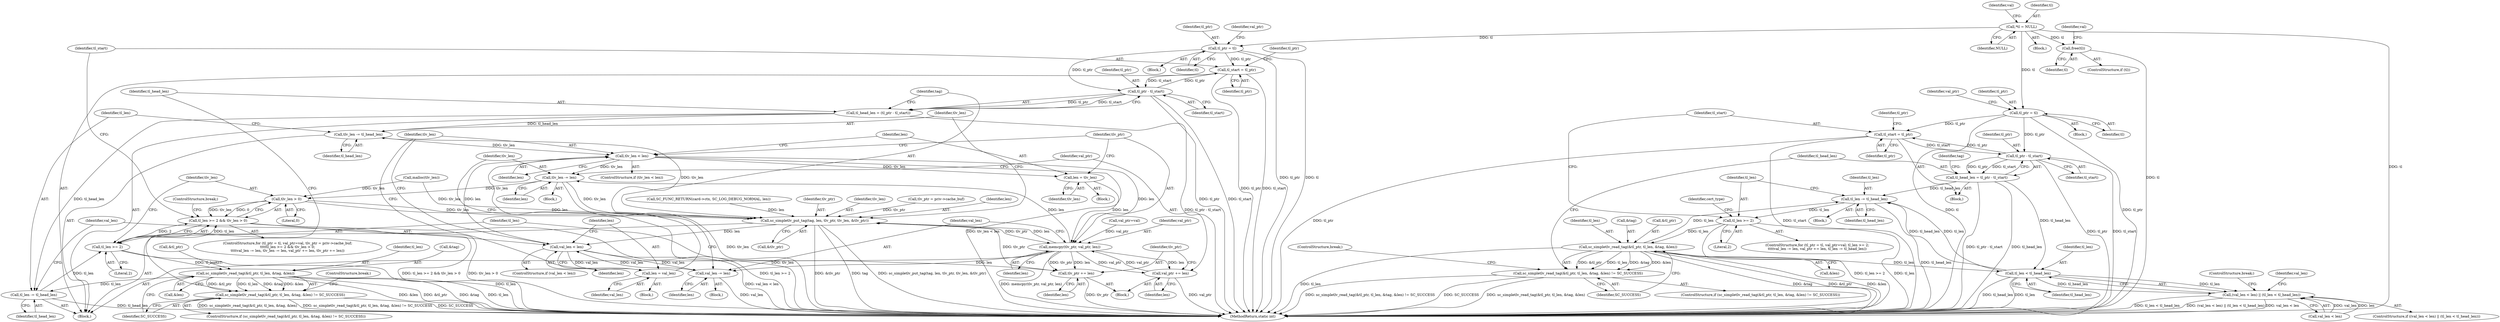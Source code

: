 digraph "0_OpenSC_8fe377e93b4b56060e5bbfb6f3142ceaeca744fa_3@pointer" {
"1000126" [label="(Call,*tl = NULL)"];
"1000304" [label="(Call,tl_ptr = tl)"];
"1000339" [label="(Call,tl_start = tl_ptr)"];
"1000356" [label="(Call,tl_ptr - tl_start)"];
"1000354" [label="(Call,tl_head_len = (tl_ptr - tl_start))"];
"1000366" [label="(Call,tlv_len -= tl_head_len)"];
"1000381" [label="(Call,tlv_len < len)"];
"1000328" [label="(Call,tlv_len -= len)"];
"1000320" [label="(Call,tlv_len > 0)"];
"1000316" [label="(Call,tl_len >= 2 && tlv_len > 0)"];
"1000359" [label="(Call,sc_simpletlv_put_tag(tag, len, tlv_ptr, tlv_len, &tlv_ptr))"];
"1000373" [label="(Call,val_len < len)"];
"1000324" [label="(Call,val_len -= len)"];
"1000377" [label="(Call,len = val_len)"];
"1000388" [label="(Call,memcpy(tlv_ptr, val_ptr, len))"];
"1000332" [label="(Call,val_ptr += len)"];
"1000335" [label="(Call,tlv_ptr += len)"];
"1000385" [label="(Call,len = tlv_len)"];
"1000369" [label="(Call,tl_len -= tl_head_len)"];
"1000317" [label="(Call,tl_len >= 2)"];
"1000344" [label="(Call,sc_simpletlv_read_tag(&tl_ptr, tl_len, &tag, &len))"];
"1000343" [label="(Call,sc_simpletlv_read_tag(&tl_ptr, tl_len, &tag, &len) != SC_SUCCESS)"];
"1000413" [label="(Call,tl_ptr = tl)"];
"1000434" [label="(Call,tl_start = tl_ptr)"];
"1000451" [label="(Call,tl_ptr - tl_start)"];
"1000449" [label="(Call,tl_head_len = tl_ptr - tl_start)"];
"1000430" [label="(Call,tl_len -= tl_head_len)"];
"1000419" [label="(Call,tl_len >= 2)"];
"1000439" [label="(Call,sc_simpletlv_read_tag(&tl_ptr, tl_len, &tag, &len))"];
"1000438" [label="(Call,sc_simpletlv_read_tag(&tl_ptr, tl_len, &tag, &len) != SC_SUCCESS)"];
"1000500" [label="(Call,tl_len < tl_head_len)"];
"1000496" [label="(Call,(val_len < len) || (tl_len < tl_head_len))"];
"1000615" [label="(Call,free(tl))"];
"1000618" [label="(Identifier,val)"];
"1000321" [label="(Identifier,tlv_len)"];
"1000364" [label="(Call,&tlv_ptr)"];
"1000421" [label="(Literal,2)"];
"1000354" [label="(Call,tl_head_len = (tl_ptr - tl_start))"];
"1000303" [label="(Block,)"];
"1000373" [label="(Call,val_len < len)"];
"1000439" [label="(Call,sc_simpletlv_read_tag(&tl_ptr, tl_len, &tag, &len))"];
"1000381" [label="(Call,tlv_len < len)"];
"1000371" [label="(Identifier,tl_head_len)"];
"1000443" [label="(Call,&tag)"];
"1000347" [label="(Identifier,tl_len)"];
"1000613" [label="(ControlStructure,if (tl))"];
"1000369" [label="(Call,tl_len -= tl_head_len)"];
"1000445" [label="(Call,&len)"];
"1000426" [label="(Block,)"];
"1000327" [label="(Block,)"];
"1000302" [label="(ControlStructure,for (tl_ptr = tl, val_ptr=val, tlv_ptr = priv->cache_buf;\n\t\t\t\ttl_len >= 2 && tlv_len > 0;\n\t\t\t\tval_len -= len, tlv_len -= len, val_ptr += len, tlv_ptr += len))"];
"1000341" [label="(Identifier,tl_ptr)"];
"1000432" [label="(Identifier,tl_head_len)"];
"1000309" [label="(Identifier,val_ptr)"];
"1000440" [label="(Call,&tl_ptr)"];
"1000128" [label="(Identifier,NULL)"];
"1000328" [label="(Call,tlv_len -= len)"];
"1000363" [label="(Identifier,tlv_len)"];
"1000350" [label="(Call,&len)"];
"1000311" [label="(Call,tlv_ptr = priv->cache_buf)"];
"1000435" [label="(Identifier,tl_start)"];
"1000413" [label="(Call,tl_ptr = tl)"];
"1000431" [label="(Identifier,tl_len)"];
"1000391" [label="(Identifier,len)"];
"1000352" [label="(Identifier,SC_SUCCESS)"];
"1000356" [label="(Call,tl_ptr - tl_start)"];
"1000304" [label="(Call,tl_ptr = tl)"];
"1000355" [label="(Identifier,tl_head_len)"];
"1000374" [label="(Identifier,val_len)"];
"1000131" [label="(Identifier,val)"];
"1000500" [label="(Call,tl_len < tl_head_len)"];
"1000368" [label="(Identifier,tl_head_len)"];
"1000390" [label="(Identifier,val_ptr)"];
"1000375" [label="(Identifier,len)"];
"1000448" [label="(ControlStructure,break;)"];
"1000412" [label="(Block,)"];
"1000127" [label="(Identifier,tl)"];
"1000331" [label="(Block,)"];
"1000323" [label="(Block,)"];
"1000415" [label="(Identifier,tl)"];
"1000377" [label="(Call,len = val_len)"];
"1000388" [label="(Call,memcpy(tlv_ptr, val_ptr, len))"];
"1000335" [label="(Call,tlv_ptr += len)"];
"1000333" [label="(Identifier,val_ptr)"];
"1000359" [label="(Call,sc_simpletlv_put_tag(tag, len, tlv_ptr, tlv_len, &tlv_ptr))"];
"1000320" [label="(Call,tlv_len > 0)"];
"1000419" [label="(Call,tl_len >= 2)"];
"1000382" [label="(Identifier,tlv_len)"];
"1000450" [label="(Identifier,tl_head_len)"];
"1000343" [label="(Call,sc_simpletlv_read_tag(&tl_ptr, tl_len, &tag, &len) != SC_SUCCESS)"];
"1000318" [label="(Identifier,tl_len)"];
"1000508" [label="(Identifier,cert_type)"];
"1000380" [label="(ControlStructure,if (tlv_len < len))"];
"1000316" [label="(Call,tl_len >= 2 && tlv_len > 0)"];
"1000324" [label="(Call,val_len -= len)"];
"1000384" [label="(Block,)"];
"1000387" [label="(Identifier,tlv_len)"];
"1000348" [label="(Call,&tag)"];
"1000322" [label="(Literal,0)"];
"1000370" [label="(Identifier,tl_len)"];
"1000497" [label="(Call,val_len < len)"];
"1000504" [label="(ControlStructure,break;)"];
"1000308" [label="(Call,val_ptr=val)"];
"1000361" [label="(Identifier,len)"];
"1000366" [label="(Call,tlv_len -= tl_head_len)"];
"1000417" [label="(Identifier,val_ptr)"];
"1000342" [label="(ControlStructure,if (sc_simpletlv_read_tag(&tl_ptr, tl_len, &tag, &len) != SC_SUCCESS))"];
"1000453" [label="(Identifier,tl_start)"];
"1000437" [label="(ControlStructure,if (sc_simpletlv_read_tag(&tl_ptr, tl_len, &tag, &len) != SC_SUCCESS))"];
"1000317" [label="(Call,tl_len >= 2)"];
"1000284" [label="(Call,malloc(tlv_len))"];
"1000306" [label="(Identifier,tl)"];
"1000430" [label="(Call,tl_len -= tl_head_len)"];
"1000452" [label="(Identifier,tl_ptr)"];
"1000411" [label="(ControlStructure,for (tl_ptr = tl, val_ptr=val; tl_len >= 2;\n\t\t\t\tval_len -= len, val_ptr += len, tl_len -= tl_head_len))"];
"1000627" [label="(MethodReturn,static int)"];
"1000495" [label="(ControlStructure,if ((val_len < len) || (tl_len < tl_head_len)))"];
"1000353" [label="(ControlStructure,break;)"];
"1000449" [label="(Call,tl_head_len = tl_ptr - tl_start)"];
"1000346" [label="(Identifier,tl_ptr)"];
"1000616" [label="(Identifier,tl)"];
"1000340" [label="(Identifier,tl_start)"];
"1000379" [label="(Identifier,val_len)"];
"1000329" [label="(Identifier,tlv_len)"];
"1000451" [label="(Call,tl_ptr - tl_start)"];
"1000360" [label="(Identifier,tag)"];
"1000496" [label="(Call,(val_len < len) || (tl_len < tl_head_len))"];
"1000115" [label="(Block,)"];
"1000447" [label="(Identifier,SC_SUCCESS)"];
"1000330" [label="(Identifier,len)"];
"1000305" [label="(Identifier,tl_ptr)"];
"1000319" [label="(Literal,2)"];
"1000357" [label="(Identifier,tl_ptr)"];
"1000433" [label="(Block,)"];
"1000383" [label="(Identifier,len)"];
"1000442" [label="(Identifier,tl_len)"];
"1000358" [label="(Identifier,tl_start)"];
"1000414" [label="(Identifier,tl_ptr)"];
"1000337" [label="(Identifier,len)"];
"1000334" [label="(Identifier,len)"];
"1000326" [label="(Identifier,len)"];
"1000438" [label="(Call,sc_simpletlv_read_tag(&tl_ptr, tl_len, &tag, &len) != SC_SUCCESS)"];
"1000441" [label="(Identifier,tl_ptr)"];
"1000501" [label="(Identifier,tl_len)"];
"1000385" [label="(Call,len = tlv_len)"];
"1000126" [label="(Call,*tl = NULL)"];
"1000378" [label="(Identifier,len)"];
"1000367" [label="(Identifier,tlv_len)"];
"1000345" [label="(Call,&tl_ptr)"];
"1000344" [label="(Call,sc_simpletlv_read_tag(&tl_ptr, tl_len, &tag, &len))"];
"1000420" [label="(Identifier,tl_len)"];
"1000456" [label="(Identifier,tag)"];
"1000336" [label="(Identifier,tlv_ptr)"];
"1000615" [label="(Call,free(tl))"];
"1000502" [label="(Identifier,tl_head_len)"];
"1000195" [label="(Call,SC_FUNC_RETURN(card->ctx, SC_LOG_DEBUG_NORMAL, len))"];
"1000386" [label="(Identifier,len)"];
"1000362" [label="(Identifier,tlv_ptr)"];
"1000325" [label="(Identifier,val_len)"];
"1000392" [label="(ControlStructure,break;)"];
"1000332" [label="(Call,val_ptr += len)"];
"1000436" [label="(Identifier,tl_ptr)"];
"1000424" [label="(Identifier,val_len)"];
"1000339" [label="(Call,tl_start = tl_ptr)"];
"1000338" [label="(Block,)"];
"1000372" [label="(ControlStructure,if (val_len < len))"];
"1000434" [label="(Call,tl_start = tl_ptr)"];
"1000389" [label="(Identifier,tlv_ptr)"];
"1000376" [label="(Block,)"];
"1000126" -> "1000115"  [label="AST: "];
"1000126" -> "1000128"  [label="CFG: "];
"1000127" -> "1000126"  [label="AST: "];
"1000128" -> "1000126"  [label="AST: "];
"1000131" -> "1000126"  [label="CFG: "];
"1000126" -> "1000627"  [label="DDG: tl"];
"1000126" -> "1000304"  [label="DDG: tl"];
"1000126" -> "1000413"  [label="DDG: tl"];
"1000126" -> "1000615"  [label="DDG: tl"];
"1000304" -> "1000303"  [label="AST: "];
"1000304" -> "1000306"  [label="CFG: "];
"1000305" -> "1000304"  [label="AST: "];
"1000306" -> "1000304"  [label="AST: "];
"1000309" -> "1000304"  [label="CFG: "];
"1000304" -> "1000627"  [label="DDG: tl_ptr"];
"1000304" -> "1000627"  [label="DDG: tl"];
"1000304" -> "1000339"  [label="DDG: tl_ptr"];
"1000304" -> "1000356"  [label="DDG: tl_ptr"];
"1000339" -> "1000338"  [label="AST: "];
"1000339" -> "1000341"  [label="CFG: "];
"1000340" -> "1000339"  [label="AST: "];
"1000341" -> "1000339"  [label="AST: "];
"1000346" -> "1000339"  [label="CFG: "];
"1000339" -> "1000627"  [label="DDG: tl_start"];
"1000339" -> "1000627"  [label="DDG: tl_ptr"];
"1000356" -> "1000339"  [label="DDG: tl_ptr"];
"1000339" -> "1000356"  [label="DDG: tl_start"];
"1000356" -> "1000354"  [label="AST: "];
"1000356" -> "1000358"  [label="CFG: "];
"1000357" -> "1000356"  [label="AST: "];
"1000358" -> "1000356"  [label="AST: "];
"1000354" -> "1000356"  [label="CFG: "];
"1000356" -> "1000627"  [label="DDG: tl_ptr"];
"1000356" -> "1000627"  [label="DDG: tl_start"];
"1000356" -> "1000354"  [label="DDG: tl_ptr"];
"1000356" -> "1000354"  [label="DDG: tl_start"];
"1000354" -> "1000338"  [label="AST: "];
"1000355" -> "1000354"  [label="AST: "];
"1000360" -> "1000354"  [label="CFG: "];
"1000354" -> "1000627"  [label="DDG: tl_ptr - tl_start"];
"1000354" -> "1000366"  [label="DDG: tl_head_len"];
"1000354" -> "1000369"  [label="DDG: tl_head_len"];
"1000366" -> "1000338"  [label="AST: "];
"1000366" -> "1000368"  [label="CFG: "];
"1000367" -> "1000366"  [label="AST: "];
"1000368" -> "1000366"  [label="AST: "];
"1000370" -> "1000366"  [label="CFG: "];
"1000359" -> "1000366"  [label="DDG: tlv_len"];
"1000366" -> "1000381"  [label="DDG: tlv_len"];
"1000381" -> "1000380"  [label="AST: "];
"1000381" -> "1000383"  [label="CFG: "];
"1000382" -> "1000381"  [label="AST: "];
"1000383" -> "1000381"  [label="AST: "];
"1000386" -> "1000381"  [label="CFG: "];
"1000389" -> "1000381"  [label="CFG: "];
"1000381" -> "1000627"  [label="DDG: tlv_len < len"];
"1000381" -> "1000328"  [label="DDG: tlv_len"];
"1000373" -> "1000381"  [label="DDG: len"];
"1000377" -> "1000381"  [label="DDG: len"];
"1000381" -> "1000385"  [label="DDG: tlv_len"];
"1000381" -> "1000388"  [label="DDG: len"];
"1000328" -> "1000327"  [label="AST: "];
"1000328" -> "1000330"  [label="CFG: "];
"1000329" -> "1000328"  [label="AST: "];
"1000330" -> "1000328"  [label="AST: "];
"1000333" -> "1000328"  [label="CFG: "];
"1000328" -> "1000627"  [label="DDG: tlv_len"];
"1000328" -> "1000320"  [label="DDG: tlv_len"];
"1000388" -> "1000328"  [label="DDG: len"];
"1000328" -> "1000359"  [label="DDG: tlv_len"];
"1000320" -> "1000316"  [label="AST: "];
"1000320" -> "1000322"  [label="CFG: "];
"1000321" -> "1000320"  [label="AST: "];
"1000322" -> "1000320"  [label="AST: "];
"1000316" -> "1000320"  [label="CFG: "];
"1000320" -> "1000627"  [label="DDG: tlv_len"];
"1000320" -> "1000316"  [label="DDG: tlv_len"];
"1000320" -> "1000316"  [label="DDG: 0"];
"1000284" -> "1000320"  [label="DDG: tlv_len"];
"1000320" -> "1000359"  [label="DDG: tlv_len"];
"1000316" -> "1000302"  [label="AST: "];
"1000316" -> "1000317"  [label="CFG: "];
"1000317" -> "1000316"  [label="AST: "];
"1000340" -> "1000316"  [label="CFG: "];
"1000392" -> "1000316"  [label="CFG: "];
"1000316" -> "1000627"  [label="DDG: tl_len >= 2 && tlv_len > 0"];
"1000316" -> "1000627"  [label="DDG: tlv_len > 0"];
"1000316" -> "1000627"  [label="DDG: tl_len >= 2"];
"1000317" -> "1000316"  [label="DDG: tl_len"];
"1000317" -> "1000316"  [label="DDG: 2"];
"1000359" -> "1000338"  [label="AST: "];
"1000359" -> "1000364"  [label="CFG: "];
"1000360" -> "1000359"  [label="AST: "];
"1000361" -> "1000359"  [label="AST: "];
"1000362" -> "1000359"  [label="AST: "];
"1000363" -> "1000359"  [label="AST: "];
"1000364" -> "1000359"  [label="AST: "];
"1000367" -> "1000359"  [label="CFG: "];
"1000359" -> "1000627"  [label="DDG: &tlv_ptr"];
"1000359" -> "1000627"  [label="DDG: tag"];
"1000359" -> "1000627"  [label="DDG: sc_simpletlv_put_tag(tag, len, tlv_ptr, tlv_len, &tlv_ptr)"];
"1000195" -> "1000359"  [label="DDG: len"];
"1000388" -> "1000359"  [label="DDG: len"];
"1000311" -> "1000359"  [label="DDG: tlv_ptr"];
"1000335" -> "1000359"  [label="DDG: tlv_ptr"];
"1000284" -> "1000359"  [label="DDG: tlv_len"];
"1000359" -> "1000373"  [label="DDG: len"];
"1000359" -> "1000388"  [label="DDG: tlv_ptr"];
"1000373" -> "1000372"  [label="AST: "];
"1000373" -> "1000375"  [label="CFG: "];
"1000374" -> "1000373"  [label="AST: "];
"1000375" -> "1000373"  [label="AST: "];
"1000378" -> "1000373"  [label="CFG: "];
"1000382" -> "1000373"  [label="CFG: "];
"1000373" -> "1000627"  [label="DDG: val_len < len"];
"1000373" -> "1000324"  [label="DDG: val_len"];
"1000324" -> "1000373"  [label="DDG: val_len"];
"1000373" -> "1000377"  [label="DDG: val_len"];
"1000324" -> "1000323"  [label="AST: "];
"1000324" -> "1000326"  [label="CFG: "];
"1000325" -> "1000324"  [label="AST: "];
"1000326" -> "1000324"  [label="AST: "];
"1000329" -> "1000324"  [label="CFG: "];
"1000324" -> "1000627"  [label="DDG: val_len"];
"1000388" -> "1000324"  [label="DDG: len"];
"1000377" -> "1000376"  [label="AST: "];
"1000377" -> "1000379"  [label="CFG: "];
"1000378" -> "1000377"  [label="AST: "];
"1000379" -> "1000377"  [label="AST: "];
"1000382" -> "1000377"  [label="CFG: "];
"1000388" -> "1000338"  [label="AST: "];
"1000388" -> "1000391"  [label="CFG: "];
"1000389" -> "1000388"  [label="AST: "];
"1000390" -> "1000388"  [label="AST: "];
"1000391" -> "1000388"  [label="AST: "];
"1000325" -> "1000388"  [label="CFG: "];
"1000388" -> "1000627"  [label="DDG: memcpy(tlv_ptr, val_ptr, len)"];
"1000388" -> "1000332"  [label="DDG: len"];
"1000388" -> "1000332"  [label="DDG: val_ptr"];
"1000388" -> "1000335"  [label="DDG: len"];
"1000388" -> "1000335"  [label="DDG: tlv_ptr"];
"1000308" -> "1000388"  [label="DDG: val_ptr"];
"1000332" -> "1000388"  [label="DDG: val_ptr"];
"1000385" -> "1000388"  [label="DDG: len"];
"1000332" -> "1000331"  [label="AST: "];
"1000332" -> "1000334"  [label="CFG: "];
"1000333" -> "1000332"  [label="AST: "];
"1000334" -> "1000332"  [label="AST: "];
"1000336" -> "1000332"  [label="CFG: "];
"1000332" -> "1000627"  [label="DDG: val_ptr"];
"1000335" -> "1000331"  [label="AST: "];
"1000335" -> "1000337"  [label="CFG: "];
"1000336" -> "1000335"  [label="AST: "];
"1000337" -> "1000335"  [label="AST: "];
"1000318" -> "1000335"  [label="CFG: "];
"1000335" -> "1000627"  [label="DDG: tlv_ptr"];
"1000385" -> "1000384"  [label="AST: "];
"1000385" -> "1000387"  [label="CFG: "];
"1000386" -> "1000385"  [label="AST: "];
"1000387" -> "1000385"  [label="AST: "];
"1000389" -> "1000385"  [label="CFG: "];
"1000369" -> "1000338"  [label="AST: "];
"1000369" -> "1000371"  [label="CFG: "];
"1000370" -> "1000369"  [label="AST: "];
"1000371" -> "1000369"  [label="AST: "];
"1000374" -> "1000369"  [label="CFG: "];
"1000369" -> "1000627"  [label="DDG: tl_head_len"];
"1000369" -> "1000317"  [label="DDG: tl_len"];
"1000344" -> "1000369"  [label="DDG: tl_len"];
"1000317" -> "1000319"  [label="CFG: "];
"1000318" -> "1000317"  [label="AST: "];
"1000319" -> "1000317"  [label="AST: "];
"1000321" -> "1000317"  [label="CFG: "];
"1000317" -> "1000627"  [label="DDG: tl_len"];
"1000317" -> "1000344"  [label="DDG: tl_len"];
"1000344" -> "1000343"  [label="AST: "];
"1000344" -> "1000350"  [label="CFG: "];
"1000345" -> "1000344"  [label="AST: "];
"1000347" -> "1000344"  [label="AST: "];
"1000348" -> "1000344"  [label="AST: "];
"1000350" -> "1000344"  [label="AST: "];
"1000352" -> "1000344"  [label="CFG: "];
"1000344" -> "1000627"  [label="DDG: &tag"];
"1000344" -> "1000627"  [label="DDG: tl_len"];
"1000344" -> "1000627"  [label="DDG: &len"];
"1000344" -> "1000627"  [label="DDG: &tl_ptr"];
"1000344" -> "1000343"  [label="DDG: &tl_ptr"];
"1000344" -> "1000343"  [label="DDG: tl_len"];
"1000344" -> "1000343"  [label="DDG: &tag"];
"1000344" -> "1000343"  [label="DDG: &len"];
"1000343" -> "1000342"  [label="AST: "];
"1000343" -> "1000352"  [label="CFG: "];
"1000352" -> "1000343"  [label="AST: "];
"1000353" -> "1000343"  [label="CFG: "];
"1000355" -> "1000343"  [label="CFG: "];
"1000343" -> "1000627"  [label="DDG: sc_simpletlv_read_tag(&tl_ptr, tl_len, &tag, &len)"];
"1000343" -> "1000627"  [label="DDG: sc_simpletlv_read_tag(&tl_ptr, tl_len, &tag, &len) != SC_SUCCESS"];
"1000343" -> "1000627"  [label="DDG: SC_SUCCESS"];
"1000413" -> "1000412"  [label="AST: "];
"1000413" -> "1000415"  [label="CFG: "];
"1000414" -> "1000413"  [label="AST: "];
"1000415" -> "1000413"  [label="AST: "];
"1000417" -> "1000413"  [label="CFG: "];
"1000413" -> "1000627"  [label="DDG: tl_ptr"];
"1000413" -> "1000627"  [label="DDG: tl"];
"1000413" -> "1000434"  [label="DDG: tl_ptr"];
"1000413" -> "1000451"  [label="DDG: tl_ptr"];
"1000434" -> "1000433"  [label="AST: "];
"1000434" -> "1000436"  [label="CFG: "];
"1000435" -> "1000434"  [label="AST: "];
"1000436" -> "1000434"  [label="AST: "];
"1000441" -> "1000434"  [label="CFG: "];
"1000434" -> "1000627"  [label="DDG: tl_ptr"];
"1000434" -> "1000627"  [label="DDG: tl_start"];
"1000451" -> "1000434"  [label="DDG: tl_ptr"];
"1000434" -> "1000451"  [label="DDG: tl_start"];
"1000451" -> "1000449"  [label="AST: "];
"1000451" -> "1000453"  [label="CFG: "];
"1000452" -> "1000451"  [label="AST: "];
"1000453" -> "1000451"  [label="AST: "];
"1000449" -> "1000451"  [label="CFG: "];
"1000451" -> "1000627"  [label="DDG: tl_ptr"];
"1000451" -> "1000627"  [label="DDG: tl_start"];
"1000451" -> "1000449"  [label="DDG: tl_ptr"];
"1000451" -> "1000449"  [label="DDG: tl_start"];
"1000449" -> "1000433"  [label="AST: "];
"1000450" -> "1000449"  [label="AST: "];
"1000456" -> "1000449"  [label="CFG: "];
"1000449" -> "1000627"  [label="DDG: tl_head_len"];
"1000449" -> "1000627"  [label="DDG: tl_ptr - tl_start"];
"1000449" -> "1000430"  [label="DDG: tl_head_len"];
"1000449" -> "1000500"  [label="DDG: tl_head_len"];
"1000430" -> "1000426"  [label="AST: "];
"1000430" -> "1000432"  [label="CFG: "];
"1000431" -> "1000430"  [label="AST: "];
"1000432" -> "1000430"  [label="AST: "];
"1000420" -> "1000430"  [label="CFG: "];
"1000430" -> "1000627"  [label="DDG: tl_head_len"];
"1000430" -> "1000419"  [label="DDG: tl_len"];
"1000500" -> "1000430"  [label="DDG: tl_head_len"];
"1000500" -> "1000430"  [label="DDG: tl_len"];
"1000439" -> "1000430"  [label="DDG: tl_len"];
"1000419" -> "1000411"  [label="AST: "];
"1000419" -> "1000421"  [label="CFG: "];
"1000420" -> "1000419"  [label="AST: "];
"1000421" -> "1000419"  [label="AST: "];
"1000435" -> "1000419"  [label="CFG: "];
"1000508" -> "1000419"  [label="CFG: "];
"1000419" -> "1000627"  [label="DDG: tl_len"];
"1000419" -> "1000627"  [label="DDG: tl_len >= 2"];
"1000419" -> "1000439"  [label="DDG: tl_len"];
"1000439" -> "1000438"  [label="AST: "];
"1000439" -> "1000445"  [label="CFG: "];
"1000440" -> "1000439"  [label="AST: "];
"1000442" -> "1000439"  [label="AST: "];
"1000443" -> "1000439"  [label="AST: "];
"1000445" -> "1000439"  [label="AST: "];
"1000447" -> "1000439"  [label="CFG: "];
"1000439" -> "1000627"  [label="DDG: tl_len"];
"1000439" -> "1000627"  [label="DDG: &tag"];
"1000439" -> "1000627"  [label="DDG: &tl_ptr"];
"1000439" -> "1000627"  [label="DDG: &len"];
"1000439" -> "1000438"  [label="DDG: &tl_ptr"];
"1000439" -> "1000438"  [label="DDG: tl_len"];
"1000439" -> "1000438"  [label="DDG: &tag"];
"1000439" -> "1000438"  [label="DDG: &len"];
"1000439" -> "1000500"  [label="DDG: tl_len"];
"1000438" -> "1000437"  [label="AST: "];
"1000438" -> "1000447"  [label="CFG: "];
"1000447" -> "1000438"  [label="AST: "];
"1000448" -> "1000438"  [label="CFG: "];
"1000450" -> "1000438"  [label="CFG: "];
"1000438" -> "1000627"  [label="DDG: sc_simpletlv_read_tag(&tl_ptr, tl_len, &tag, &len) != SC_SUCCESS"];
"1000438" -> "1000627"  [label="DDG: SC_SUCCESS"];
"1000438" -> "1000627"  [label="DDG: sc_simpletlv_read_tag(&tl_ptr, tl_len, &tag, &len)"];
"1000500" -> "1000496"  [label="AST: "];
"1000500" -> "1000502"  [label="CFG: "];
"1000501" -> "1000500"  [label="AST: "];
"1000502" -> "1000500"  [label="AST: "];
"1000496" -> "1000500"  [label="CFG: "];
"1000500" -> "1000627"  [label="DDG: tl_head_len"];
"1000500" -> "1000627"  [label="DDG: tl_len"];
"1000500" -> "1000496"  [label="DDG: tl_len"];
"1000500" -> "1000496"  [label="DDG: tl_head_len"];
"1000496" -> "1000495"  [label="AST: "];
"1000496" -> "1000497"  [label="CFG: "];
"1000497" -> "1000496"  [label="AST: "];
"1000504" -> "1000496"  [label="CFG: "];
"1000424" -> "1000496"  [label="CFG: "];
"1000496" -> "1000627"  [label="DDG: (val_len < len) || (tl_len < tl_head_len)"];
"1000496" -> "1000627"  [label="DDG: val_len < len"];
"1000496" -> "1000627"  [label="DDG: tl_len < tl_head_len"];
"1000497" -> "1000496"  [label="DDG: val_len"];
"1000497" -> "1000496"  [label="DDG: len"];
"1000615" -> "1000613"  [label="AST: "];
"1000615" -> "1000616"  [label="CFG: "];
"1000616" -> "1000615"  [label="AST: "];
"1000618" -> "1000615"  [label="CFG: "];
"1000615" -> "1000627"  [label="DDG: tl"];
}
